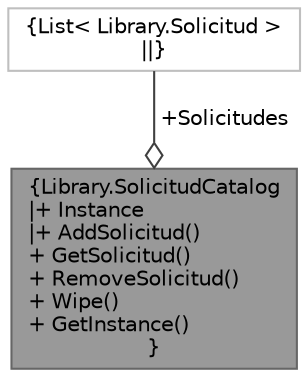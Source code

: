 digraph "Library.SolicitudCatalog"
{
 // INTERACTIVE_SVG=YES
 // LATEX_PDF_SIZE
  bgcolor="transparent";
  edge [fontname=Helvetica,fontsize=10,labelfontname=Helvetica,labelfontsize=10];
  node [fontname=Helvetica,fontsize=10,shape=box,height=0.2,width=0.4];
  Node1 [label="{Library.SolicitudCatalog\n|+ Instance\l|+ AddSolicitud()\l+ GetSolicitud()\l+ RemoveSolicitud()\l+ Wipe()\l+ GetInstance()\l}",height=0.2,width=0.4,color="gray40", fillcolor="grey60", style="filled", fontcolor="black",tooltip="Clase para para manejar el catálogo de solicitudes."];
  Node2 -> Node1 [color="grey25",style="solid",label=" +Solicitudes" ,arrowhead="odiamond"];
  Node2 [label="{List\< Library.Solicitud \>\n||}",height=0.2,width=0.4,color="grey75", fillcolor="white", style="filled",tooltip=" "];
}
